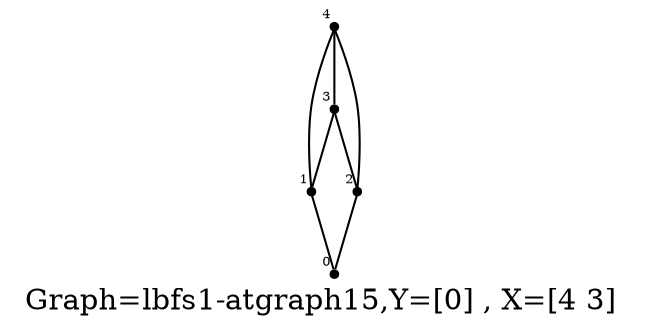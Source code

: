 /* Created by igraph 0.8.0-pre+0200568 */
graph {
  graph [
    label="Graph=lbfs1-atgraph15,Y=[0] , X=[4 3]  "
    labelloc=bottom
  ];
  0 [
    pos="2.000000,0.000000!"
    shape=point
    fontsize=6
    xlabel=0
  ];
  1 [
    pos="0.900000,1.000000!"
    shape=point
    fontsize=6
    xlabel=1
  ];
  2 [
    pos="1.000000,0.000000!"
    shape=point
    fontsize=6
    xlabel=2
  ];
  3 [
    pos="-0.100000,1.000000!"
    shape=point
    fontsize=6
    xlabel=3
  ];
  4 [
    pos="0.000000,0.000000!"
    shape=point
    fontsize=6
    xlabel=4
  ];

  1 -- 0;
  2 -- 0;
  3 -- 1;
  4 -- 1;
  3 -- 2;
  4 -- 2;
  4 -- 3;
}
